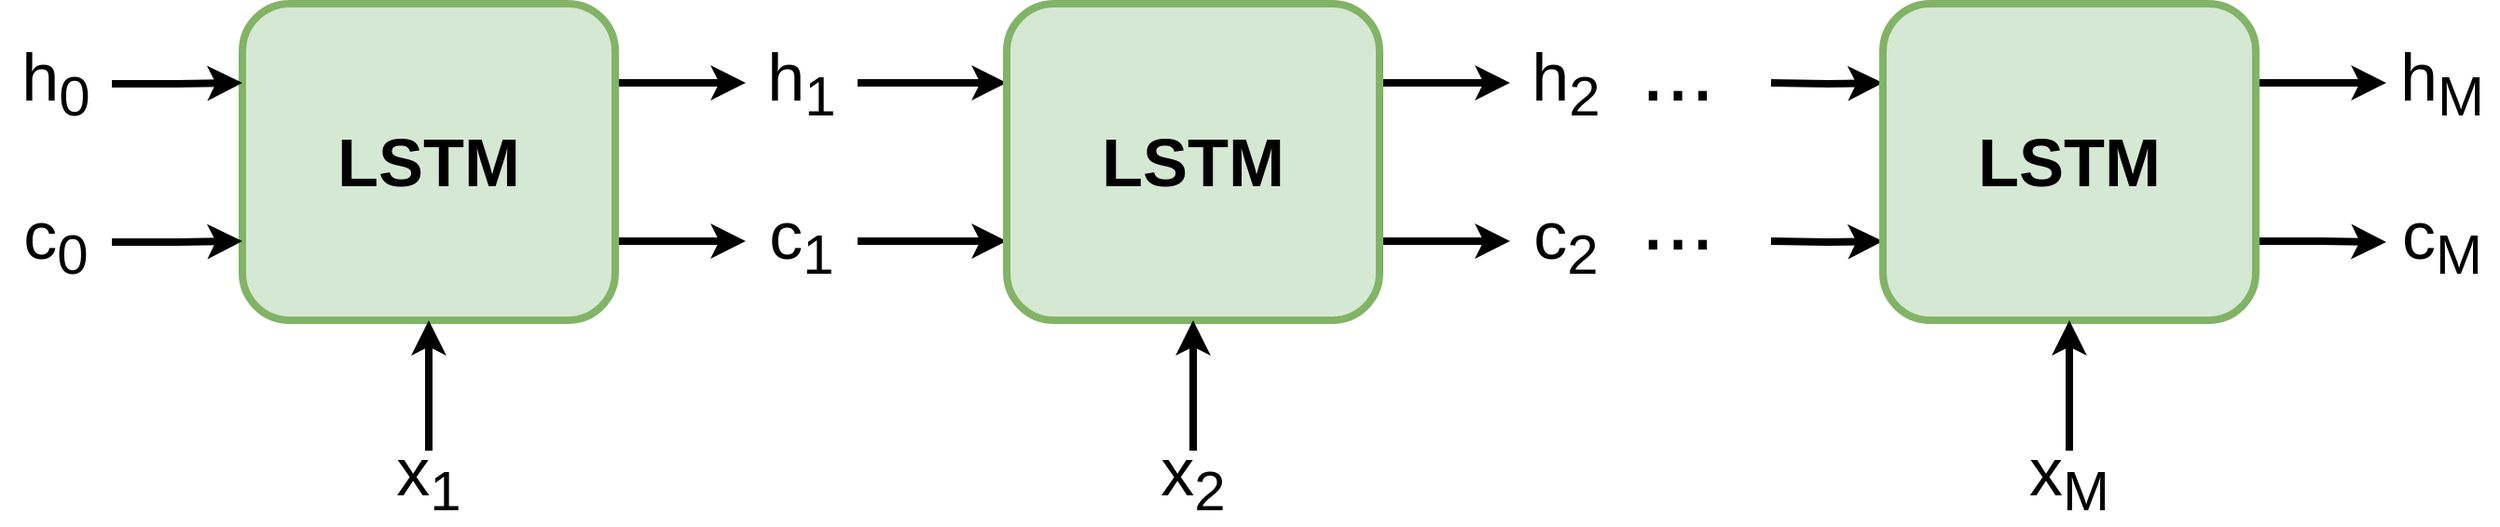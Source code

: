 <mxfile version="24.2.5" type="github">
  <diagram name="Page-1" id="oraBLW6zk9mcWWjab241">
    <mxGraphModel dx="1489" dy="876" grid="1" gridSize="10" guides="1" tooltips="1" connect="1" arrows="1" fold="1" page="1" pageScale="1" pageWidth="850" pageHeight="1100" math="0" shadow="0">
      <root>
        <mxCell id="0" />
        <mxCell id="1" parent="0" />
        <mxCell id="lWEp99nJUBjdknR6wof6-1" style="edgeStyle=orthogonalEdgeStyle;rounded=0;orthogonalLoop=1;jettySize=auto;html=1;exitX=1;exitY=0.25;exitDx=0;exitDy=0;strokeWidth=4;" parent="1" source="lWEp99nJUBjdknR6wof6-4" target="lWEp99nJUBjdknR6wof6-14" edge="1">
          <mxGeometry relative="1" as="geometry" />
        </mxCell>
        <mxCell id="lWEp99nJUBjdknR6wof6-2" style="edgeStyle=orthogonalEdgeStyle;rounded=0;orthogonalLoop=1;jettySize=auto;html=1;exitX=1;exitY=0.75;exitDx=0;exitDy=0;strokeWidth=4;" parent="1" source="lWEp99nJUBjdknR6wof6-4" target="lWEp99nJUBjdknR6wof6-12" edge="1">
          <mxGeometry relative="1" as="geometry" />
        </mxCell>
        <mxCell id="lWEp99nJUBjdknR6wof6-4" value="LSTM" style="rounded=1;whiteSpace=wrap;html=1;fillColor=#d5e8d4;strokeColor=#82b366;strokeWidth=4;fontSize=36;fontStyle=1" parent="1" vertex="1">
          <mxGeometry x="190" y="70" width="200" height="170" as="geometry" />
        </mxCell>
        <mxCell id="lWEp99nJUBjdknR6wof6-5" style="edgeStyle=orthogonalEdgeStyle;rounded=0;orthogonalLoop=1;jettySize=auto;html=1;entryX=0;entryY=0.75;entryDx=0;entryDy=0;strokeWidth=4;" parent="1" source="lWEp99nJUBjdknR6wof6-6" target="lWEp99nJUBjdknR6wof6-4" edge="1">
          <mxGeometry relative="1" as="geometry" />
        </mxCell>
        <mxCell id="lWEp99nJUBjdknR6wof6-6" value="c&lt;sub&gt;0&lt;/sub&gt;" style="text;html=1;align=center;verticalAlign=middle;whiteSpace=wrap;rounded=0;fontSize=36;" parent="1" vertex="1">
          <mxGeometry x="60" y="183" width="60" height="30" as="geometry" />
        </mxCell>
        <mxCell id="lWEp99nJUBjdknR6wof6-7" style="edgeStyle=orthogonalEdgeStyle;rounded=0;orthogonalLoop=1;jettySize=auto;html=1;entryX=0;entryY=0.25;entryDx=0;entryDy=0;strokeWidth=4;" parent="1" source="lWEp99nJUBjdknR6wof6-8" target="lWEp99nJUBjdknR6wof6-4" edge="1">
          <mxGeometry relative="1" as="geometry" />
        </mxCell>
        <mxCell id="lWEp99nJUBjdknR6wof6-8" value="h&lt;sub&gt;0&lt;/sub&gt;" style="text;html=1;align=center;verticalAlign=middle;whiteSpace=wrap;rounded=0;fontSize=36;" parent="1" vertex="1">
          <mxGeometry x="60" y="98" width="60" height="30" as="geometry" />
        </mxCell>
        <mxCell id="lWEp99nJUBjdknR6wof6-9" style="edgeStyle=orthogonalEdgeStyle;rounded=0;orthogonalLoop=1;jettySize=auto;html=1;entryX=0.5;entryY=1;entryDx=0;entryDy=0;strokeWidth=4;" parent="1" source="lWEp99nJUBjdknR6wof6-10" target="lWEp99nJUBjdknR6wof6-4" edge="1">
          <mxGeometry relative="1" as="geometry" />
        </mxCell>
        <mxCell id="lWEp99nJUBjdknR6wof6-10" value="x&lt;sub&gt;1&lt;/sub&gt;" style="text;html=1;align=center;verticalAlign=middle;whiteSpace=wrap;rounded=0;fontSize=36;strokeWidth=3;" parent="1" vertex="1">
          <mxGeometry x="260" y="310" width="60" height="30" as="geometry" />
        </mxCell>
        <mxCell id="lWEp99nJUBjdknR6wof6-11" style="edgeStyle=orthogonalEdgeStyle;rounded=0;orthogonalLoop=1;jettySize=auto;html=1;exitX=1;exitY=0.5;exitDx=0;exitDy=0;entryX=0;entryY=0.75;entryDx=0;entryDy=0;strokeWidth=4;" parent="1" source="lWEp99nJUBjdknR6wof6-12" target="lWEp99nJUBjdknR6wof6-18" edge="1">
          <mxGeometry relative="1" as="geometry" />
        </mxCell>
        <mxCell id="lWEp99nJUBjdknR6wof6-12" value="c&lt;sub&gt;1&lt;/sub&gt;" style="text;html=1;align=center;verticalAlign=middle;whiteSpace=wrap;rounded=0;fontSize=36;" parent="1" vertex="1">
          <mxGeometry x="460" y="182.5" width="60" height="30" as="geometry" />
        </mxCell>
        <mxCell id="lWEp99nJUBjdknR6wof6-13" style="edgeStyle=orthogonalEdgeStyle;rounded=0;orthogonalLoop=1;jettySize=auto;html=1;exitX=1;exitY=0.5;exitDx=0;exitDy=0;entryX=0;entryY=0.25;entryDx=0;entryDy=0;strokeWidth=4;" parent="1" source="lWEp99nJUBjdknR6wof6-14" target="lWEp99nJUBjdknR6wof6-18" edge="1">
          <mxGeometry relative="1" as="geometry" />
        </mxCell>
        <mxCell id="lWEp99nJUBjdknR6wof6-14" value="h&lt;sub&gt;1&lt;/sub&gt;" style="text;html=1;align=center;verticalAlign=middle;whiteSpace=wrap;rounded=0;fontSize=36;" parent="1" vertex="1">
          <mxGeometry x="460" y="97.5" width="60" height="30" as="geometry" />
        </mxCell>
        <mxCell id="lWEp99nJUBjdknR6wof6-15" style="edgeStyle=orthogonalEdgeStyle;rounded=0;orthogonalLoop=1;jettySize=auto;html=1;exitX=1;exitY=0.25;exitDx=0;exitDy=0;strokeWidth=4;" parent="1" source="lWEp99nJUBjdknR6wof6-18" target="lWEp99nJUBjdknR6wof6-24" edge="1">
          <mxGeometry relative="1" as="geometry" />
        </mxCell>
        <mxCell id="lWEp99nJUBjdknR6wof6-16" style="edgeStyle=orthogonalEdgeStyle;rounded=0;orthogonalLoop=1;jettySize=auto;html=1;exitX=1;exitY=0.75;exitDx=0;exitDy=0;strokeWidth=4;" parent="1" source="lWEp99nJUBjdknR6wof6-18" target="lWEp99nJUBjdknR6wof6-22" edge="1">
          <mxGeometry relative="1" as="geometry" />
        </mxCell>
        <mxCell id="lWEp99nJUBjdknR6wof6-18" value="LSTM" style="rounded=1;whiteSpace=wrap;html=1;fillColor=#d5e8d4;strokeColor=#82b366;strokeWidth=4;fontSize=36;fontStyle=1" parent="1" vertex="1">
          <mxGeometry x="600" y="70" width="200" height="170" as="geometry" />
        </mxCell>
        <mxCell id="lWEp99nJUBjdknR6wof6-19" style="edgeStyle=orthogonalEdgeStyle;rounded=0;orthogonalLoop=1;jettySize=auto;html=1;entryX=0.5;entryY=1;entryDx=0;entryDy=0;strokeWidth=4;" parent="1" source="lWEp99nJUBjdknR6wof6-20" target="lWEp99nJUBjdknR6wof6-18" edge="1">
          <mxGeometry relative="1" as="geometry" />
        </mxCell>
        <mxCell id="lWEp99nJUBjdknR6wof6-20" value="x&lt;sub&gt;2&lt;/sub&gt;" style="text;html=1;align=center;verticalAlign=middle;whiteSpace=wrap;rounded=0;fontSize=36;strokeWidth=3;" parent="1" vertex="1">
          <mxGeometry x="670" y="310" width="60" height="30" as="geometry" />
        </mxCell>
        <mxCell id="lWEp99nJUBjdknR6wof6-21" style="edgeStyle=orthogonalEdgeStyle;rounded=0;orthogonalLoop=1;jettySize=auto;html=1;exitX=1;exitY=0.5;exitDx=0;exitDy=0;entryX=0;entryY=0.75;entryDx=0;entryDy=0;strokeWidth=4;" parent="1" target="lWEp99nJUBjdknR6wof6-28" edge="1">
          <mxGeometry relative="1" as="geometry">
            <mxPoint x="1010" y="197.5" as="sourcePoint" />
          </mxGeometry>
        </mxCell>
        <mxCell id="lWEp99nJUBjdknR6wof6-22" value="c&lt;sub&gt;2&lt;/sub&gt;" style="text;html=1;align=center;verticalAlign=middle;whiteSpace=wrap;rounded=0;fontSize=36;" parent="1" vertex="1">
          <mxGeometry x="870" y="182.5" width="60" height="30" as="geometry" />
        </mxCell>
        <mxCell id="lWEp99nJUBjdknR6wof6-23" style="edgeStyle=orthogonalEdgeStyle;rounded=0;orthogonalLoop=1;jettySize=auto;html=1;exitX=1;exitY=0.5;exitDx=0;exitDy=0;entryX=0;entryY=0.25;entryDx=0;entryDy=0;strokeWidth=4;" parent="1" target="lWEp99nJUBjdknR6wof6-28" edge="1">
          <mxGeometry relative="1" as="geometry">
            <mxPoint x="1010" y="112.5" as="sourcePoint" />
          </mxGeometry>
        </mxCell>
        <mxCell id="lWEp99nJUBjdknR6wof6-24" value="h&lt;sub&gt;2&lt;/sub&gt;" style="text;html=1;align=center;verticalAlign=middle;whiteSpace=wrap;rounded=0;fontSize=36;" parent="1" vertex="1">
          <mxGeometry x="870" y="97.5" width="60" height="30" as="geometry" />
        </mxCell>
        <mxCell id="lWEp99nJUBjdknR6wof6-26" style="edgeStyle=orthogonalEdgeStyle;rounded=0;orthogonalLoop=1;jettySize=auto;html=1;exitX=1;exitY=0.25;exitDx=0;exitDy=0;strokeWidth=4;" parent="1" source="lWEp99nJUBjdknR6wof6-28" target="lWEp99nJUBjdknR6wof6-32" edge="1">
          <mxGeometry relative="1" as="geometry" />
        </mxCell>
        <mxCell id="lWEp99nJUBjdknR6wof6-27" style="edgeStyle=orthogonalEdgeStyle;rounded=0;orthogonalLoop=1;jettySize=auto;html=1;exitX=1;exitY=0.75;exitDx=0;exitDy=0;strokeWidth=4;" parent="1" source="lWEp99nJUBjdknR6wof6-28" target="lWEp99nJUBjdknR6wof6-33" edge="1">
          <mxGeometry relative="1" as="geometry">
            <mxPoint x="1340" y="197.5" as="targetPoint" />
          </mxGeometry>
        </mxCell>
        <mxCell id="lWEp99nJUBjdknR6wof6-28" value="LSTM" style="rounded=1;whiteSpace=wrap;html=1;fillColor=#d5e8d4;strokeColor=#82b366;strokeWidth=4;fontSize=36;fontStyle=1" parent="1" vertex="1">
          <mxGeometry x="1070" y="70" width="200" height="170" as="geometry" />
        </mxCell>
        <mxCell id="lWEp99nJUBjdknR6wof6-30" style="edgeStyle=orthogonalEdgeStyle;rounded=0;orthogonalLoop=1;jettySize=auto;html=1;entryX=0.5;entryY=1;entryDx=0;entryDy=0;strokeWidth=4;" parent="1" source="lWEp99nJUBjdknR6wof6-31" target="lWEp99nJUBjdknR6wof6-28" edge="1">
          <mxGeometry relative="1" as="geometry" />
        </mxCell>
        <mxCell id="lWEp99nJUBjdknR6wof6-31" value="x&lt;sub&gt;M&lt;/sub&gt;" style="text;html=1;align=center;verticalAlign=middle;whiteSpace=wrap;rounded=0;fontSize=36;strokeWidth=3;" parent="1" vertex="1">
          <mxGeometry x="1140" y="310" width="60" height="30" as="geometry" />
        </mxCell>
        <mxCell id="lWEp99nJUBjdknR6wof6-32" value="h&lt;sub&gt;M&lt;/sub&gt;" style="text;html=1;align=center;verticalAlign=middle;whiteSpace=wrap;rounded=0;fontSize=36;" parent="1" vertex="1">
          <mxGeometry x="1340" y="97.5" width="60" height="30" as="geometry" />
        </mxCell>
        <mxCell id="lWEp99nJUBjdknR6wof6-33" value="c&lt;sub&gt;M&lt;/sub&gt;" style="text;html=1;align=center;verticalAlign=middle;whiteSpace=wrap;rounded=0;fontSize=36;" parent="1" vertex="1">
          <mxGeometry x="1340" y="183" width="60" height="30" as="geometry" />
        </mxCell>
        <mxCell id="lWEp99nJUBjdknR6wof6-34" value="..." style="text;html=1;align=center;verticalAlign=middle;whiteSpace=wrap;rounded=0;fontSize=48;" parent="1" vertex="1">
          <mxGeometry x="930" y="90" width="60" height="30" as="geometry" />
        </mxCell>
        <mxCell id="lWEp99nJUBjdknR6wof6-35" value="..." style="text;html=1;align=center;verticalAlign=middle;whiteSpace=wrap;rounded=0;fontSize=48;" parent="1" vertex="1">
          <mxGeometry x="930" y="170" width="60" height="30" as="geometry" />
        </mxCell>
      </root>
    </mxGraphModel>
  </diagram>
</mxfile>
